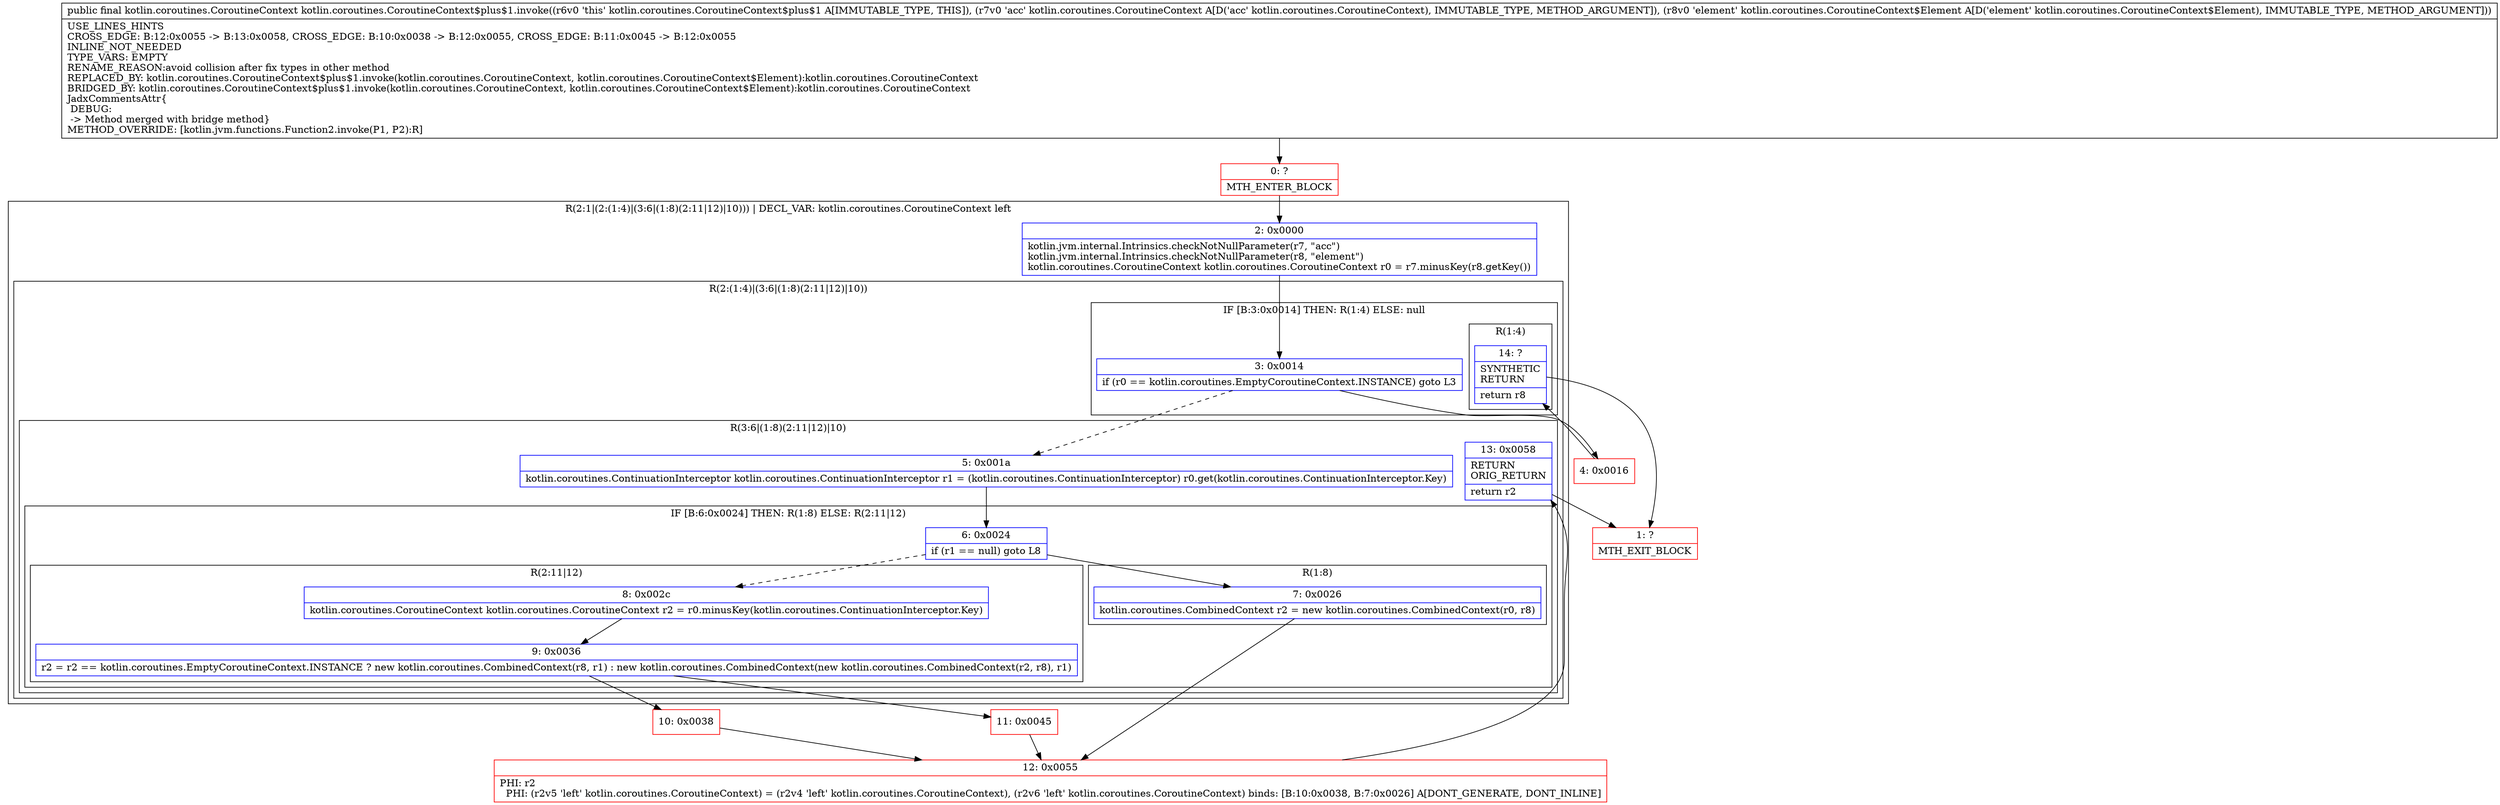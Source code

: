 digraph "CFG forkotlin.coroutines.CoroutineContext$plus$1.invoke(Lkotlin\/coroutines\/CoroutineContext;Lkotlin\/coroutines\/CoroutineContext$Element;)Lkotlin\/coroutines\/CoroutineContext;" {
subgraph cluster_Region_1725270379 {
label = "R(2:1|(2:(1:4)|(3:6|(1:8)(2:11|12)|10))) | DECL_VAR: kotlin.coroutines.CoroutineContext left\l";
node [shape=record,color=blue];
Node_2 [shape=record,label="{2\:\ 0x0000|kotlin.jvm.internal.Intrinsics.checkNotNullParameter(r7, \"acc\")\lkotlin.jvm.internal.Intrinsics.checkNotNullParameter(r8, \"element\")\lkotlin.coroutines.CoroutineContext kotlin.coroutines.CoroutineContext r0 = r7.minusKey(r8.getKey())\l}"];
subgraph cluster_Region_1596123402 {
label = "R(2:(1:4)|(3:6|(1:8)(2:11|12)|10))";
node [shape=record,color=blue];
subgraph cluster_IfRegion_1933529474 {
label = "IF [B:3:0x0014] THEN: R(1:4) ELSE: null";
node [shape=record,color=blue];
Node_3 [shape=record,label="{3\:\ 0x0014|if (r0 == kotlin.coroutines.EmptyCoroutineContext.INSTANCE) goto L3\l}"];
subgraph cluster_Region_217854165 {
label = "R(1:4)";
node [shape=record,color=blue];
Node_14 [shape=record,label="{14\:\ ?|SYNTHETIC\lRETURN\l|return r8\l}"];
}
}
subgraph cluster_Region_2079757972 {
label = "R(3:6|(1:8)(2:11|12)|10)";
node [shape=record,color=blue];
Node_5 [shape=record,label="{5\:\ 0x001a|kotlin.coroutines.ContinuationInterceptor kotlin.coroutines.ContinuationInterceptor r1 = (kotlin.coroutines.ContinuationInterceptor) r0.get(kotlin.coroutines.ContinuationInterceptor.Key)\l}"];
subgraph cluster_IfRegion_259988153 {
label = "IF [B:6:0x0024] THEN: R(1:8) ELSE: R(2:11|12)";
node [shape=record,color=blue];
Node_6 [shape=record,label="{6\:\ 0x0024|if (r1 == null) goto L8\l}"];
subgraph cluster_Region_1276231306 {
label = "R(1:8)";
node [shape=record,color=blue];
Node_7 [shape=record,label="{7\:\ 0x0026|kotlin.coroutines.CombinedContext r2 = new kotlin.coroutines.CombinedContext(r0, r8)\l}"];
}
subgraph cluster_Region_105248946 {
label = "R(2:11|12)";
node [shape=record,color=blue];
Node_8 [shape=record,label="{8\:\ 0x002c|kotlin.coroutines.CoroutineContext kotlin.coroutines.CoroutineContext r2 = r0.minusKey(kotlin.coroutines.ContinuationInterceptor.Key)\l}"];
Node_9 [shape=record,label="{9\:\ 0x0036|r2 = r2 == kotlin.coroutines.EmptyCoroutineContext.INSTANCE ? new kotlin.coroutines.CombinedContext(r8, r1) : new kotlin.coroutines.CombinedContext(new kotlin.coroutines.CombinedContext(r2, r8), r1)\l}"];
}
}
Node_13 [shape=record,label="{13\:\ 0x0058|RETURN\lORIG_RETURN\l|return r2\l}"];
}
}
}
Node_0 [shape=record,color=red,label="{0\:\ ?|MTH_ENTER_BLOCK\l}"];
Node_4 [shape=record,color=red,label="{4\:\ 0x0016}"];
Node_1 [shape=record,color=red,label="{1\:\ ?|MTH_EXIT_BLOCK\l}"];
Node_12 [shape=record,color=red,label="{12\:\ 0x0055|PHI: r2 \l  PHI: (r2v5 'left' kotlin.coroutines.CoroutineContext) = (r2v4 'left' kotlin.coroutines.CoroutineContext), (r2v6 'left' kotlin.coroutines.CoroutineContext) binds: [B:10:0x0038, B:7:0x0026] A[DONT_GENERATE, DONT_INLINE]\l}"];
Node_10 [shape=record,color=red,label="{10\:\ 0x0038}"];
Node_11 [shape=record,color=red,label="{11\:\ 0x0045}"];
MethodNode[shape=record,label="{public final kotlin.coroutines.CoroutineContext kotlin.coroutines.CoroutineContext$plus$1.invoke((r6v0 'this' kotlin.coroutines.CoroutineContext$plus$1 A[IMMUTABLE_TYPE, THIS]), (r7v0 'acc' kotlin.coroutines.CoroutineContext A[D('acc' kotlin.coroutines.CoroutineContext), IMMUTABLE_TYPE, METHOD_ARGUMENT]), (r8v0 'element' kotlin.coroutines.CoroutineContext$Element A[D('element' kotlin.coroutines.CoroutineContext$Element), IMMUTABLE_TYPE, METHOD_ARGUMENT]))  | USE_LINES_HINTS\lCROSS_EDGE: B:12:0x0055 \-\> B:13:0x0058, CROSS_EDGE: B:10:0x0038 \-\> B:12:0x0055, CROSS_EDGE: B:11:0x0045 \-\> B:12:0x0055\lINLINE_NOT_NEEDED\lTYPE_VARS: EMPTY\lRENAME_REASON:avoid collision after fix types in other method\lREPLACED_BY: kotlin.coroutines.CoroutineContext$plus$1.invoke(kotlin.coroutines.CoroutineContext, kotlin.coroutines.CoroutineContext$Element):kotlin.coroutines.CoroutineContext\lBRIDGED_BY: kotlin.coroutines.CoroutineContext$plus$1.invoke(kotlin.coroutines.CoroutineContext, kotlin.coroutines.CoroutineContext$Element):kotlin.coroutines.CoroutineContext\lJadxCommentsAttr\{\l DEBUG: \l \-\> Method merged with bridge method\}\lMETHOD_OVERRIDE: [kotlin.jvm.functions.Function2.invoke(P1, P2):R]\l}"];
MethodNode -> Node_0;Node_2 -> Node_3;
Node_3 -> Node_4;
Node_3 -> Node_5[style=dashed];
Node_14 -> Node_1;
Node_5 -> Node_6;
Node_6 -> Node_7;
Node_6 -> Node_8[style=dashed];
Node_7 -> Node_12;
Node_8 -> Node_9;
Node_9 -> Node_10;
Node_9 -> Node_11;
Node_13 -> Node_1;
Node_0 -> Node_2;
Node_4 -> Node_14;
Node_12 -> Node_13;
Node_10 -> Node_12;
Node_11 -> Node_12;
}

